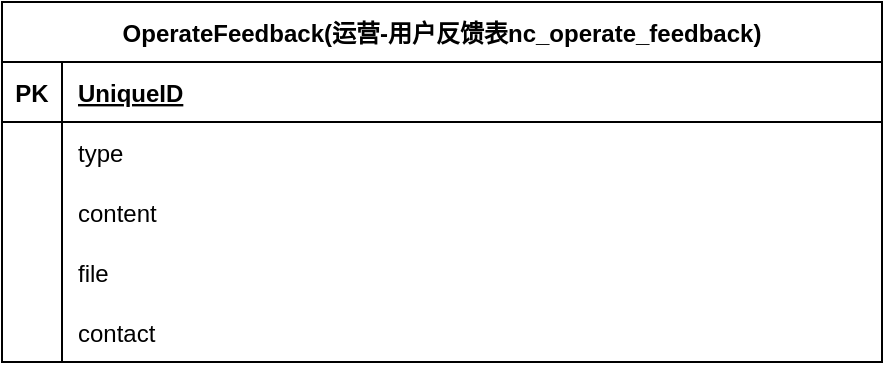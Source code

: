 <mxfile version="14.6.13" type="device"><diagram id="eEuiRXWqjXzD7ftNW1sq" name="第 1 页"><mxGraphModel dx="1408" dy="808" grid="1" gridSize="10" guides="1" tooltips="1" connect="1" arrows="1" fold="1" page="1" pageScale="1" pageWidth="3300" pageHeight="4681" math="0" shadow="0"><root><mxCell id="0"/><mxCell id="1" parent="0"/><mxCell id="v5h9Av2rFwDbg-tyG6J0-1" value="OperateFeedback(运营-用户反馈表nc_operate_feedback)" style="shape=table;startSize=30;container=1;collapsible=1;childLayout=tableLayout;fixedRows=1;rowLines=0;fontStyle=1;align=center;resizeLast=1;" vertex="1" parent="1"><mxGeometry x="360" y="330" width="440" height="180" as="geometry"/></mxCell><mxCell id="v5h9Av2rFwDbg-tyG6J0-2" value="" style="shape=partialRectangle;collapsible=0;dropTarget=0;pointerEvents=0;fillColor=none;top=0;left=0;bottom=1;right=0;points=[[0,0.5],[1,0.5]];portConstraint=eastwest;" vertex="1" parent="v5h9Av2rFwDbg-tyG6J0-1"><mxGeometry y="30" width="440" height="30" as="geometry"/></mxCell><mxCell id="v5h9Av2rFwDbg-tyG6J0-3" value="PK" style="shape=partialRectangle;connectable=0;fillColor=none;top=0;left=0;bottom=0;right=0;fontStyle=1;overflow=hidden;" vertex="1" parent="v5h9Av2rFwDbg-tyG6J0-2"><mxGeometry width="30" height="30" as="geometry"/></mxCell><mxCell id="v5h9Av2rFwDbg-tyG6J0-4" value="UniqueID" style="shape=partialRectangle;connectable=0;fillColor=none;top=0;left=0;bottom=0;right=0;align=left;spacingLeft=6;fontStyle=5;overflow=hidden;" vertex="1" parent="v5h9Av2rFwDbg-tyG6J0-2"><mxGeometry x="30" width="410" height="30" as="geometry"/></mxCell><mxCell id="v5h9Av2rFwDbg-tyG6J0-5" value="" style="shape=partialRectangle;collapsible=0;dropTarget=0;pointerEvents=0;fillColor=none;top=0;left=0;bottom=0;right=0;points=[[0,0.5],[1,0.5]];portConstraint=eastwest;" vertex="1" parent="v5h9Av2rFwDbg-tyG6J0-1"><mxGeometry y="60" width="440" height="30" as="geometry"/></mxCell><mxCell id="v5h9Av2rFwDbg-tyG6J0-6" value="" style="shape=partialRectangle;connectable=0;fillColor=none;top=0;left=0;bottom=0;right=0;editable=1;overflow=hidden;" vertex="1" parent="v5h9Av2rFwDbg-tyG6J0-5"><mxGeometry width="30" height="30" as="geometry"/></mxCell><mxCell id="v5h9Av2rFwDbg-tyG6J0-7" value="type" style="shape=partialRectangle;connectable=0;fillColor=none;top=0;left=0;bottom=0;right=0;align=left;spacingLeft=6;overflow=hidden;" vertex="1" parent="v5h9Av2rFwDbg-tyG6J0-5"><mxGeometry x="30" width="410" height="30" as="geometry"/></mxCell><mxCell id="v5h9Av2rFwDbg-tyG6J0-8" value="" style="shape=partialRectangle;collapsible=0;dropTarget=0;pointerEvents=0;fillColor=none;top=0;left=0;bottom=0;right=0;points=[[0,0.5],[1,0.5]];portConstraint=eastwest;" vertex="1" parent="v5h9Av2rFwDbg-tyG6J0-1"><mxGeometry y="90" width="440" height="30" as="geometry"/></mxCell><mxCell id="v5h9Av2rFwDbg-tyG6J0-9" value="" style="shape=partialRectangle;connectable=0;fillColor=none;top=0;left=0;bottom=0;right=0;editable=1;overflow=hidden;" vertex="1" parent="v5h9Av2rFwDbg-tyG6J0-8"><mxGeometry width="30" height="30" as="geometry"/></mxCell><mxCell id="v5h9Av2rFwDbg-tyG6J0-10" value="content" style="shape=partialRectangle;connectable=0;fillColor=none;top=0;left=0;bottom=0;right=0;align=left;spacingLeft=6;overflow=hidden;" vertex="1" parent="v5h9Av2rFwDbg-tyG6J0-8"><mxGeometry x="30" width="410" height="30" as="geometry"/></mxCell><mxCell id="v5h9Av2rFwDbg-tyG6J0-11" value="" style="shape=partialRectangle;collapsible=0;dropTarget=0;pointerEvents=0;fillColor=none;top=0;left=0;bottom=0;right=0;points=[[0,0.5],[1,0.5]];portConstraint=eastwest;" vertex="1" parent="v5h9Av2rFwDbg-tyG6J0-1"><mxGeometry y="120" width="440" height="30" as="geometry"/></mxCell><mxCell id="v5h9Av2rFwDbg-tyG6J0-12" value="" style="shape=partialRectangle;connectable=0;fillColor=none;top=0;left=0;bottom=0;right=0;editable=1;overflow=hidden;" vertex="1" parent="v5h9Av2rFwDbg-tyG6J0-11"><mxGeometry width="30" height="30" as="geometry"/></mxCell><mxCell id="v5h9Av2rFwDbg-tyG6J0-13" value="file" style="shape=partialRectangle;connectable=0;fillColor=none;top=0;left=0;bottom=0;right=0;align=left;spacingLeft=6;overflow=hidden;" vertex="1" parent="v5h9Av2rFwDbg-tyG6J0-11"><mxGeometry x="30" width="410" height="30" as="geometry"/></mxCell><mxCell id="v5h9Av2rFwDbg-tyG6J0-14" value="" style="shape=partialRectangle;collapsible=0;dropTarget=0;pointerEvents=0;fillColor=none;top=0;left=0;bottom=0;right=0;points=[[0,0.5],[1,0.5]];portConstraint=eastwest;" vertex="1" parent="v5h9Av2rFwDbg-tyG6J0-1"><mxGeometry y="150" width="440" height="30" as="geometry"/></mxCell><mxCell id="v5h9Av2rFwDbg-tyG6J0-15" value="" style="shape=partialRectangle;connectable=0;fillColor=none;top=0;left=0;bottom=0;right=0;editable=1;overflow=hidden;" vertex="1" parent="v5h9Av2rFwDbg-tyG6J0-14"><mxGeometry width="30" height="30" as="geometry"/></mxCell><mxCell id="v5h9Av2rFwDbg-tyG6J0-16" value="contact" style="shape=partialRectangle;connectable=0;fillColor=none;top=0;left=0;bottom=0;right=0;align=left;spacingLeft=6;overflow=hidden;" vertex="1" parent="v5h9Av2rFwDbg-tyG6J0-14"><mxGeometry x="30" width="410" height="30" as="geometry"/></mxCell></root></mxGraphModel></diagram></mxfile>